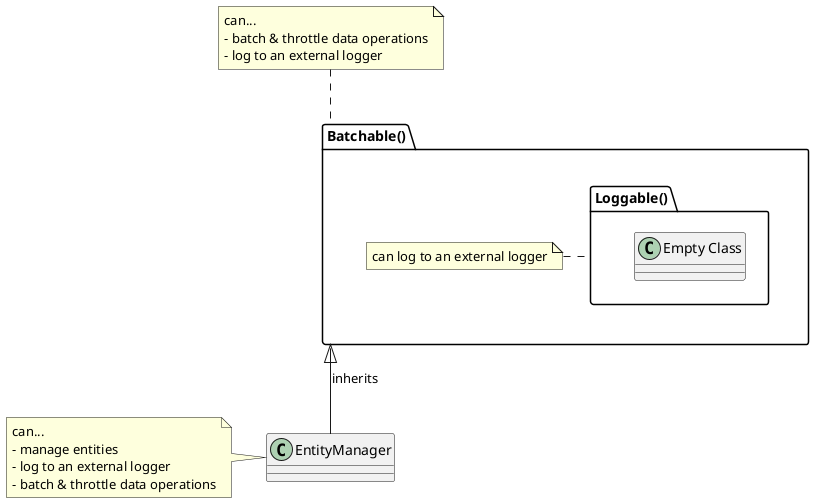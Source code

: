 @startuml mixin-it-up-single-inheritance

allowmixing

top to bottom direction

package "Batchable()" as Batchable {
  package "Loggable()" as Loggable {
    class "Empty Class" as Empty
  }
  note left of Loggable
    can log to an external logger
  end note
}
note top of Batchable
  can... 
  - batch & throttle data operations
  - log to an external logger
end note

class "EntityManager" as EntityManager
note left of EntityManager
  can... 
  - manage entities
  - log to an external logger
  - batch & throttle data operations
end note

Batchable <|-- EntityManager: inherits

@enduml